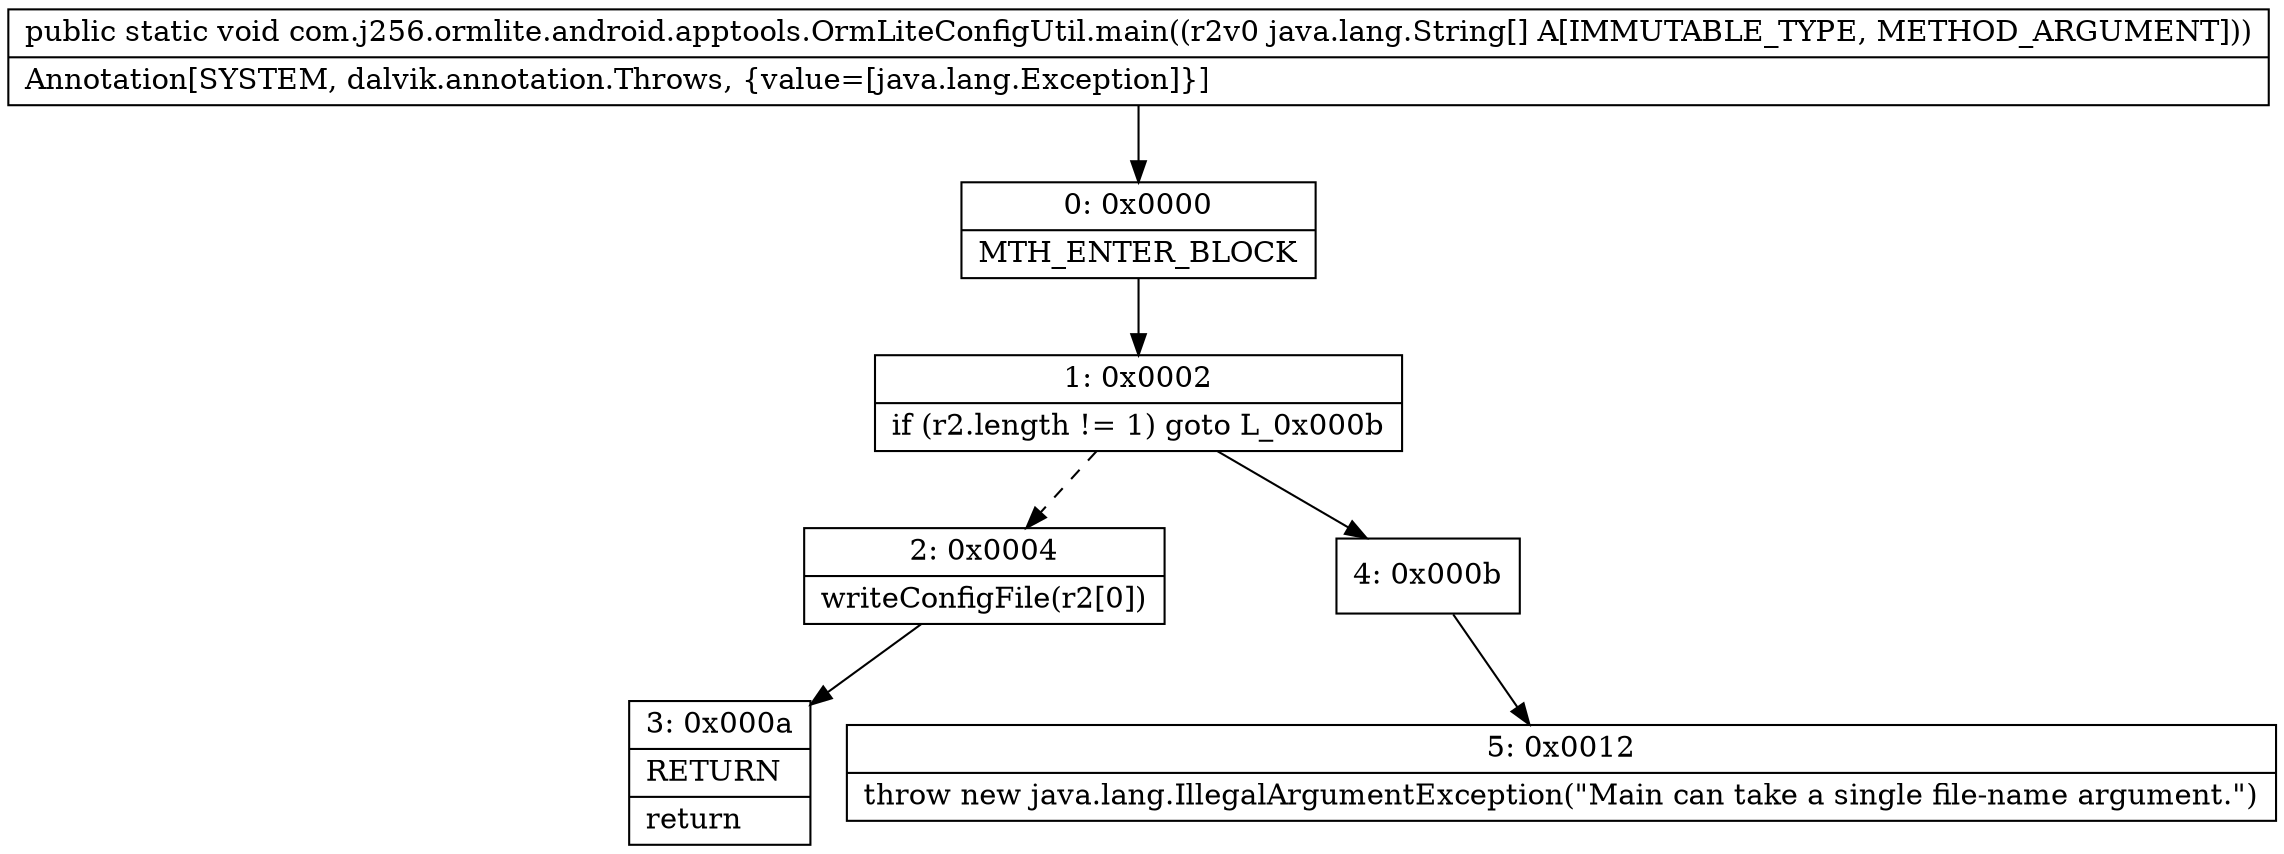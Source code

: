digraph "CFG forcom.j256.ormlite.android.apptools.OrmLiteConfigUtil.main([Ljava\/lang\/String;)V" {
Node_0 [shape=record,label="{0\:\ 0x0000|MTH_ENTER_BLOCK\l}"];
Node_1 [shape=record,label="{1\:\ 0x0002|if (r2.length != 1) goto L_0x000b\l}"];
Node_2 [shape=record,label="{2\:\ 0x0004|writeConfigFile(r2[0])\l}"];
Node_3 [shape=record,label="{3\:\ 0x000a|RETURN\l|return\l}"];
Node_4 [shape=record,label="{4\:\ 0x000b}"];
Node_5 [shape=record,label="{5\:\ 0x0012|throw new java.lang.IllegalArgumentException(\"Main can take a single file\-name argument.\")\l}"];
MethodNode[shape=record,label="{public static void com.j256.ormlite.android.apptools.OrmLiteConfigUtil.main((r2v0 java.lang.String[] A[IMMUTABLE_TYPE, METHOD_ARGUMENT]))  | Annotation[SYSTEM, dalvik.annotation.Throws, \{value=[java.lang.Exception]\}]\l}"];
MethodNode -> Node_0;
Node_0 -> Node_1;
Node_1 -> Node_2[style=dashed];
Node_1 -> Node_4;
Node_2 -> Node_3;
Node_4 -> Node_5;
}

